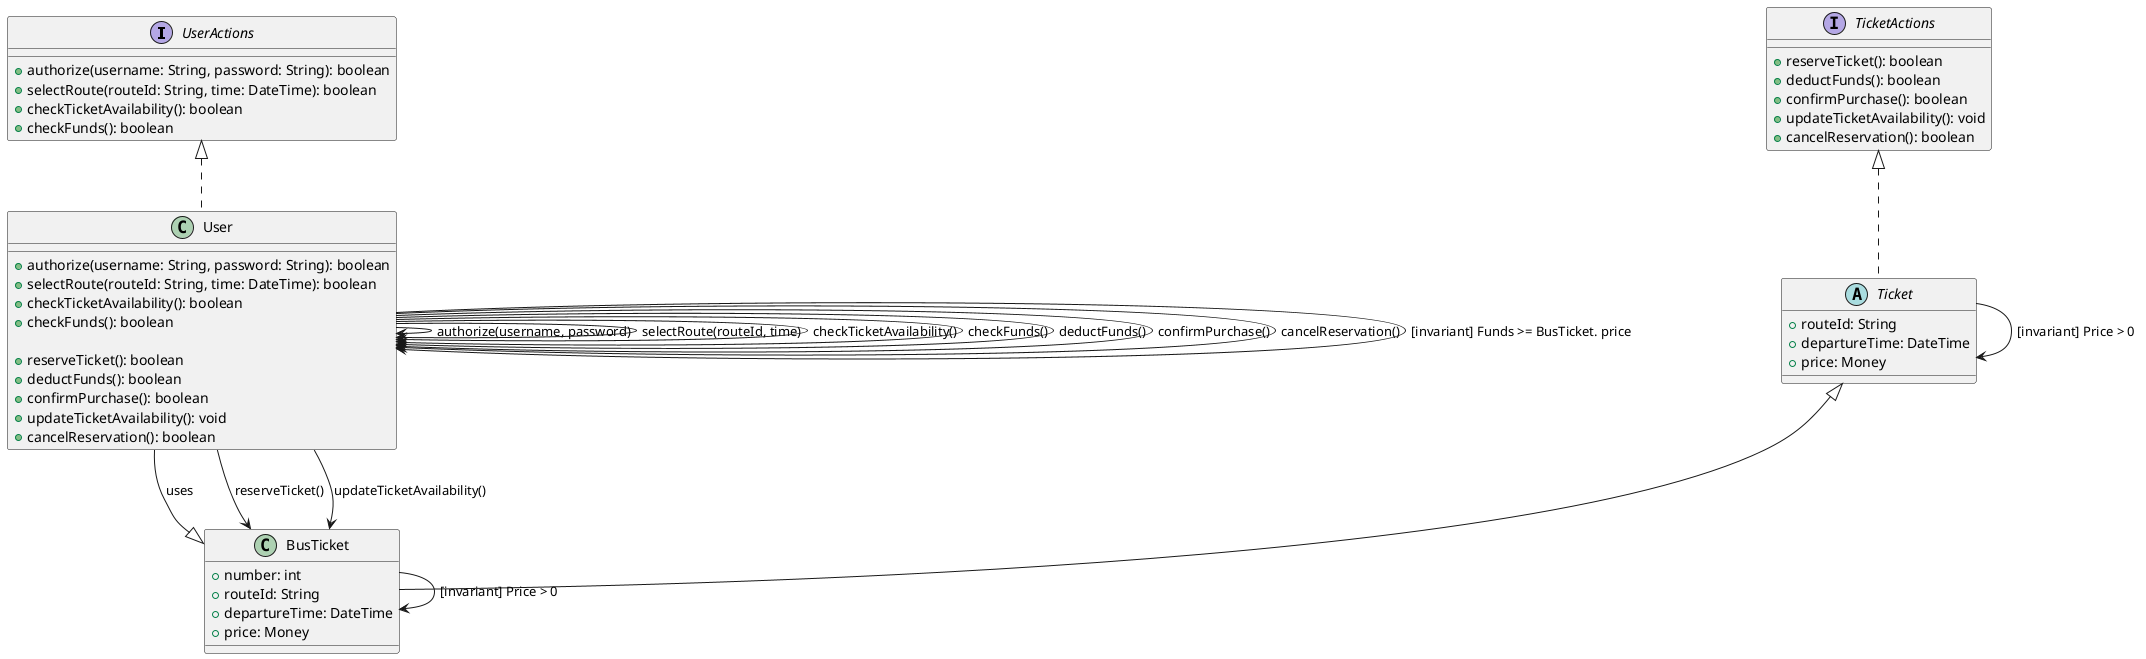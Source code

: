 @startuml
' Интерфейсы
interface UserActions {
+authorize(username: String, password: String): boolean
+selectRoute(routeId: String, time: DateTime): boolean
+checkTicketAvailability(): boolean
+checkFunds(): boolean
}

interface TicketActions {
+reserveTicket(): boolean
+deductFunds(): boolean
+confirmPurchase(): boolean
+updateTicketAvailability(): void
+cancelReservation(): boolean
}
' Классы и операции'

' Класс, представляющий пользователя системы.'

class User implements UserActions {
'предусловие
+authorize(username: String, password: String): boolean
+selectRoute(routeId: String, time: DateTime): boolean
+checkTicketAvailability(): boolean
+checkFunds(): boolean

'постусловия
+reserveTicket(): boolean
+deductFunds(): boolean
+confirmPurchase(): boolean
+updateTicketAvailability(): void
+cancelReservation(): boolean
}

' Абстрактный класс и наследование

abstract class Ticket implements TicketActions {
+routeId: String
+departureTime: DateTime
+price: Money
}

class BusTicket extends Ticket {
+number: int
+routeId: String
+departureTime: DateTime
+price: Money
}

'Зависимости

User --|> BusTicket : uses

' Предусловия

User --> User : authorize(username, password)
User --> User : selectRoute(routeId, time)
User --> User : checkTicketAvailability()
User --> User : checkFunds()

User --> BusTicket : reserveTicket()

' Постусловия

User --> User : deductFunds()
User --> User : confirmPurchase()
User --> BusTicket : updateTicketAvailability()

User --> User : cancelReservation()

' Инварианты

User --> User : [invariant] Funds >= BusTicket. price
BusTicket --> BusTicket : [invariant] Price > 0
Ticket --> Ticket : [invariant] Price > 0

@enduml